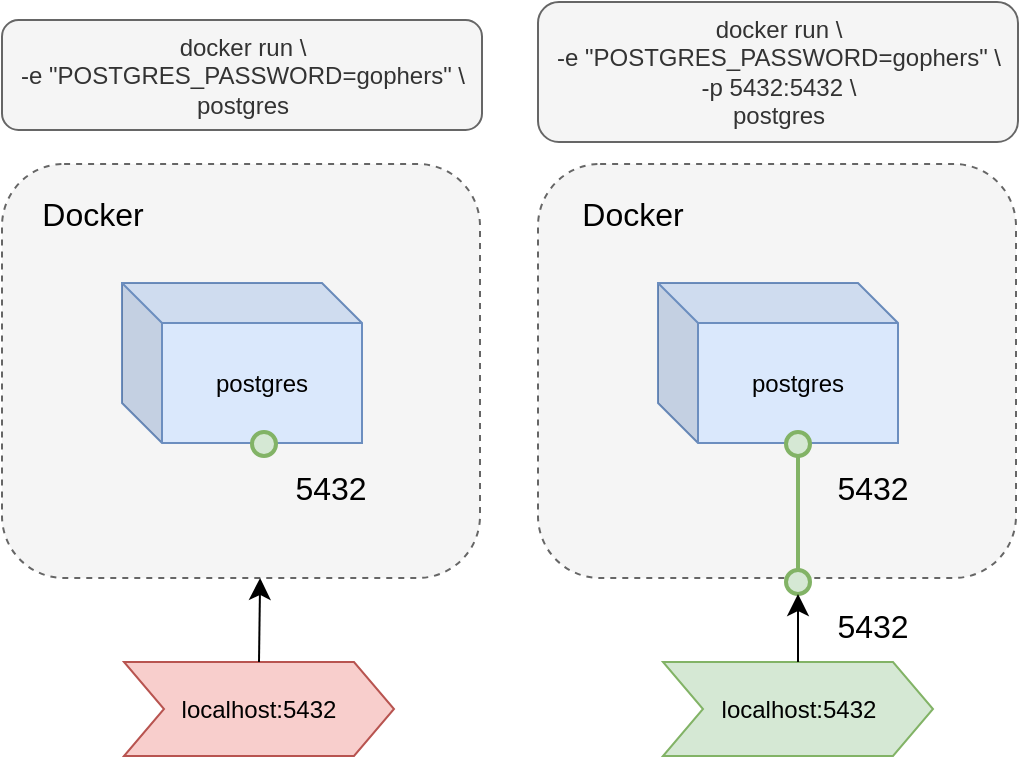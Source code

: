 <mxfile version="24.2.5" type="device">
  <diagram name="Page-1" id="6yqtwsiS59JPtxT8PI23">
    <mxGraphModel dx="1042" dy="538" grid="0" gridSize="10" guides="1" tooltips="1" connect="1" arrows="1" fold="1" page="0" pageScale="1" pageWidth="827" pageHeight="1169" math="0" shadow="0">
      <root>
        <mxCell id="0" />
        <mxCell id="1" parent="0" />
        <mxCell id="goucfzLOdO5QTq2yi7bm-1" value="" style="rounded=1;whiteSpace=wrap;html=1;dashed=1;fillColor=#f5f5f5;strokeColor=#666666;fontColor=#333333;" parent="1" vertex="1">
          <mxGeometry x="-50" y="99" width="239" height="207" as="geometry" />
        </mxCell>
        <mxCell id="goucfzLOdO5QTq2yi7bm-3" value="postgres" style="shape=cube;whiteSpace=wrap;html=1;boundedLbl=1;backgroundOutline=1;darkOpacity=0.05;darkOpacity2=0.1;fillColor=#dae8fc;strokeColor=#6c8ebf;" parent="1" vertex="1">
          <mxGeometry x="10" y="158.5" width="120" height="80" as="geometry" />
        </mxCell>
        <mxCell id="goucfzLOdO5QTq2yi7bm-6" value="docker run \&lt;div style=&quot;font-size: 12px;&quot;&gt;-e &quot;POSTGRES_PASSWORD=gophers&quot; \&lt;/div&gt;&lt;div style=&quot;font-size: 12px;&quot;&gt;postgres&lt;/div&gt;" style="text;html=1;align=center;verticalAlign=middle;resizable=0;points=[];autosize=1;strokeColor=#666666;fillColor=#f5f5f5;fontSize=12;rounded=1;fontColor=#333333;" parent="1" vertex="1">
          <mxGeometry x="-50" y="27" width="240" height="55" as="geometry" />
        </mxCell>
        <mxCell id="goucfzLOdO5QTq2yi7bm-8" value="docker run \&lt;div style=&quot;font-size: 12px;&quot;&gt;-e &quot;POSTGRES_PASSWORD=gophers&quot; \&lt;/div&gt;&lt;div style=&quot;font-size: 12px;&quot;&gt;-p 5432:5432 \&lt;/div&gt;&lt;div style=&quot;font-size: 12px;&quot;&gt;postgres&lt;/div&gt;" style="text;html=1;align=center;verticalAlign=middle;resizable=0;points=[];autosize=1;strokeColor=#666666;fillColor=#f5f5f5;fontSize=12;rounded=1;fontColor=#333333;fontStyle=0;textShadow=0;labelBorderColor=none;labelBackgroundColor=none;" parent="1" vertex="1">
          <mxGeometry x="218" y="18" width="240" height="70" as="geometry" />
        </mxCell>
        <mxCell id="goucfzLOdO5QTq2yi7bm-9" value="" style="rounded=1;whiteSpace=wrap;html=1;dashed=1;fillColor=#f5f5f5;strokeColor=#666666;fontColor=#333333;" parent="1" vertex="1">
          <mxGeometry x="218" y="99" width="239" height="207" as="geometry" />
        </mxCell>
        <mxCell id="goucfzLOdO5QTq2yi7bm-4" value="postgres" style="shape=cube;whiteSpace=wrap;html=1;boundedLbl=1;backgroundOutline=1;darkOpacity=0.05;darkOpacity2=0.1;fillColor=#dae8fc;strokeColor=#6c8ebf;" parent="1" vertex="1">
          <mxGeometry x="278" y="158.5" width="120" height="80" as="geometry" />
        </mxCell>
        <mxCell id="goucfzLOdO5QTq2yi7bm-12" value="localhost:5432" style="shape=step;perimeter=stepPerimeter;whiteSpace=wrap;html=1;fixedSize=1;fillColor=#f8cecc;strokeColor=#b85450;" parent="1" vertex="1">
          <mxGeometry x="11" y="348" width="135" height="47" as="geometry" />
        </mxCell>
        <mxCell id="goucfzLOdO5QTq2yi7bm-13" value="" style="ellipse;whiteSpace=wrap;html=1;aspect=fixed;fillColor=#d5e8d4;strokeColor=#82b366;strokeWidth=2;perimeterSpacing=0;" parent="1" vertex="1">
          <mxGeometry x="75" y="233" width="12" height="12" as="geometry" />
        </mxCell>
        <mxCell id="goucfzLOdO5QTq2yi7bm-14" value="5432" style="text;html=1;align=center;verticalAlign=middle;resizable=0;points=[];autosize=1;strokeColor=none;fillColor=none;fontSize=16;" parent="1" vertex="1">
          <mxGeometry x="87" y="245" width="54" height="31" as="geometry" />
        </mxCell>
        <mxCell id="goucfzLOdO5QTq2yi7bm-15" value="" style="ellipse;whiteSpace=wrap;html=1;aspect=fixed;fillColor=#d5e8d4;strokeColor=#82b366;strokeWidth=2;perimeterSpacing=0;" parent="1" vertex="1">
          <mxGeometry x="342" y="233" width="12" height="12" as="geometry" />
        </mxCell>
        <mxCell id="goucfzLOdO5QTq2yi7bm-16" value="5432" style="text;html=1;align=center;verticalAlign=middle;resizable=0;points=[];autosize=1;strokeColor=none;fillColor=none;fontSize=16;" parent="1" vertex="1">
          <mxGeometry x="358" y="245" width="54" height="31" as="geometry" />
        </mxCell>
        <mxCell id="goucfzLOdO5QTq2yi7bm-17" value="" style="ellipse;whiteSpace=wrap;html=1;aspect=fixed;fillColor=#d5e8d4;strokeColor=#82b366;strokeWidth=2;perimeterSpacing=0;" parent="1" vertex="1">
          <mxGeometry x="342" y="302" width="12" height="12" as="geometry" />
        </mxCell>
        <mxCell id="goucfzLOdO5QTq2yi7bm-18" value="5432" style="text;html=1;align=center;verticalAlign=middle;resizable=0;points=[];autosize=1;strokeColor=none;fillColor=none;fontSize=16;" parent="1" vertex="1">
          <mxGeometry x="358" y="314" width="54" height="31" as="geometry" />
        </mxCell>
        <mxCell id="goucfzLOdO5QTq2yi7bm-19" value="" style="endArrow=classic;html=1;rounded=0;fontSize=12;startSize=8;endSize=8;curved=1;exitX=0.5;exitY=0;exitDx=0;exitDy=0;entryX=0.54;entryY=1;entryDx=0;entryDy=0;entryPerimeter=0;" parent="1" source="goucfzLOdO5QTq2yi7bm-12" target="goucfzLOdO5QTq2yi7bm-1" edge="1">
          <mxGeometry width="50" height="50" relative="1" as="geometry">
            <mxPoint x="186" y="297" as="sourcePoint" />
            <mxPoint x="236" y="247" as="targetPoint" />
          </mxGeometry>
        </mxCell>
        <mxCell id="goucfzLOdO5QTq2yi7bm-20" value="localhost:5432" style="shape=step;perimeter=stepPerimeter;whiteSpace=wrap;html=1;fixedSize=1;fillColor=#d5e8d4;strokeColor=#82b366;" parent="1" vertex="1">
          <mxGeometry x="280.5" y="348" width="135" height="47" as="geometry" />
        </mxCell>
        <mxCell id="goucfzLOdO5QTq2yi7bm-21" value="" style="endArrow=classic;html=1;rounded=0;fontSize=12;startSize=8;endSize=8;curved=1;exitX=0.5;exitY=0;exitDx=0;exitDy=0;entryX=0.5;entryY=1;entryDx=0;entryDy=0;" parent="1" source="goucfzLOdO5QTq2yi7bm-20" target="goucfzLOdO5QTq2yi7bm-17" edge="1">
          <mxGeometry width="50" height="50" relative="1" as="geometry">
            <mxPoint x="89" y="358" as="sourcePoint" />
            <mxPoint x="89" y="316" as="targetPoint" />
          </mxGeometry>
        </mxCell>
        <mxCell id="goucfzLOdO5QTq2yi7bm-22" value="" style="endArrow=none;html=1;rounded=0;fontSize=12;startSize=8;endSize=8;curved=1;entryX=0.5;entryY=1;entryDx=0;entryDy=0;exitX=0.5;exitY=0;exitDx=0;exitDy=0;fillColor=#d5e8d4;strokeColor=#82b366;strokeWidth=2;" parent="1" source="goucfzLOdO5QTq2yi7bm-17" target="goucfzLOdO5QTq2yi7bm-15" edge="1">
          <mxGeometry width="50" height="50" relative="1" as="geometry">
            <mxPoint x="186" y="297" as="sourcePoint" />
            <mxPoint x="236" y="247" as="targetPoint" />
          </mxGeometry>
        </mxCell>
        <mxCell id="goucfzLOdO5QTq2yi7bm-23" value="Docker" style="text;html=1;align=center;verticalAlign=middle;resizable=0;points=[];autosize=1;strokeColor=none;fillColor=none;fontSize=16;" parent="1" vertex="1">
          <mxGeometry x="230" y="108" width="69" height="31" as="geometry" />
        </mxCell>
        <mxCell id="goucfzLOdO5QTq2yi7bm-24" value="Docker" style="text;html=1;align=center;verticalAlign=middle;resizable=0;points=[];autosize=1;strokeColor=none;fillColor=none;fontSize=16;" parent="1" vertex="1">
          <mxGeometry x="-40" y="108" width="69" height="31" as="geometry" />
        </mxCell>
      </root>
    </mxGraphModel>
  </diagram>
</mxfile>
